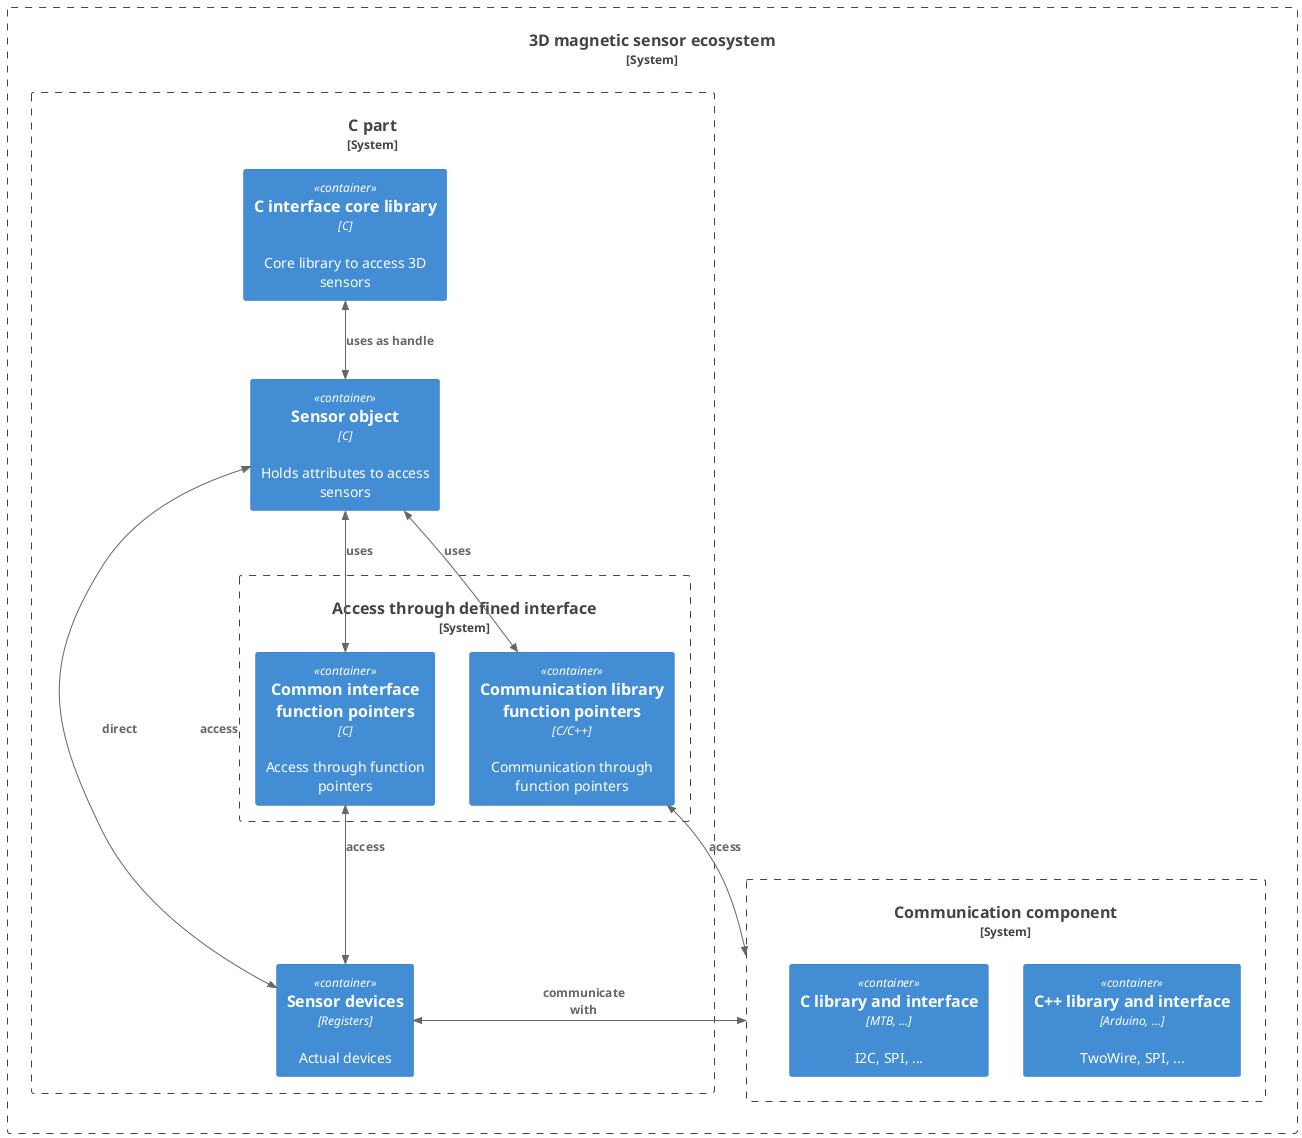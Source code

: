 @startuml 3D-Mag-Library System Diagram

    !include <C4/C4_Container>

    System_Boundary(ecosystem, "3D magnetic sensor ecosystem") {

        System_Boundary(com, "Communication component") {
            Container(comLibCPP, "C++ library and interface", "Arduino, ...", "TwoWire, SPI, ...")
            Container(comLibC, "C library and interface", "MTB, ...", "I2C, SPI, ...")
        }

        System_Boundary(C, "C part") {
            Container(sensorCore, "C interface core library", "C", "Core library to access 3D sensors")
            Container(sensorStruct, "Sensor object", "C", "Holds attributes to access sensors")

            System_Boundary(access, "Access through defined interface") {
                Container(libFuncPts, "Common interface function pointers", "C", "Access through function pointers")
                Container(comFuncPtrs, "Communication library function pointers", "C/C++", "Communication through function pointers")

                BiRel(comFuncPtrs, com, "acess")
            }

            Container(sensorDevice, "Sensor devices", "Registers", "Actual devices")

            BiRel(sensorCore, sensorStruct, "uses as handle")

            BiRel(sensorStruct, sensorDevice, "direct\
                    access                  ")
            BiRel(sensorStruct, libFuncPts, "uses")
            BiRel(sensorStruct, comFuncPtrs, "uses")
            BiRel(libFuncPts, sensorDevice, "access")
           
            BiRel(com, sensorDevice, "communicate\
                    with             ")
         }
    }

@enduml

